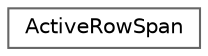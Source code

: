 digraph "Graphical Class Hierarchy"
{
 // INTERACTIVE_SVG=YES
 // LATEX_PDF_SIZE
  bgcolor="transparent";
  edge [fontname=Helvetica,fontsize=10,labelfontname=Helvetica,labelfontsize=10];
  node [fontname=Helvetica,fontsize=10,shape=box,height=0.2,width=0.4];
  rankdir="LR";
  Node0 [label="ActiveRowSpan",height=0.2,width=0.4,color="grey40", fillcolor="white", style="filled",URL="$d6/d2e/struct_active_row_span.html",tooltip="Helper class to compute the grid for an HTML style table."];
}
